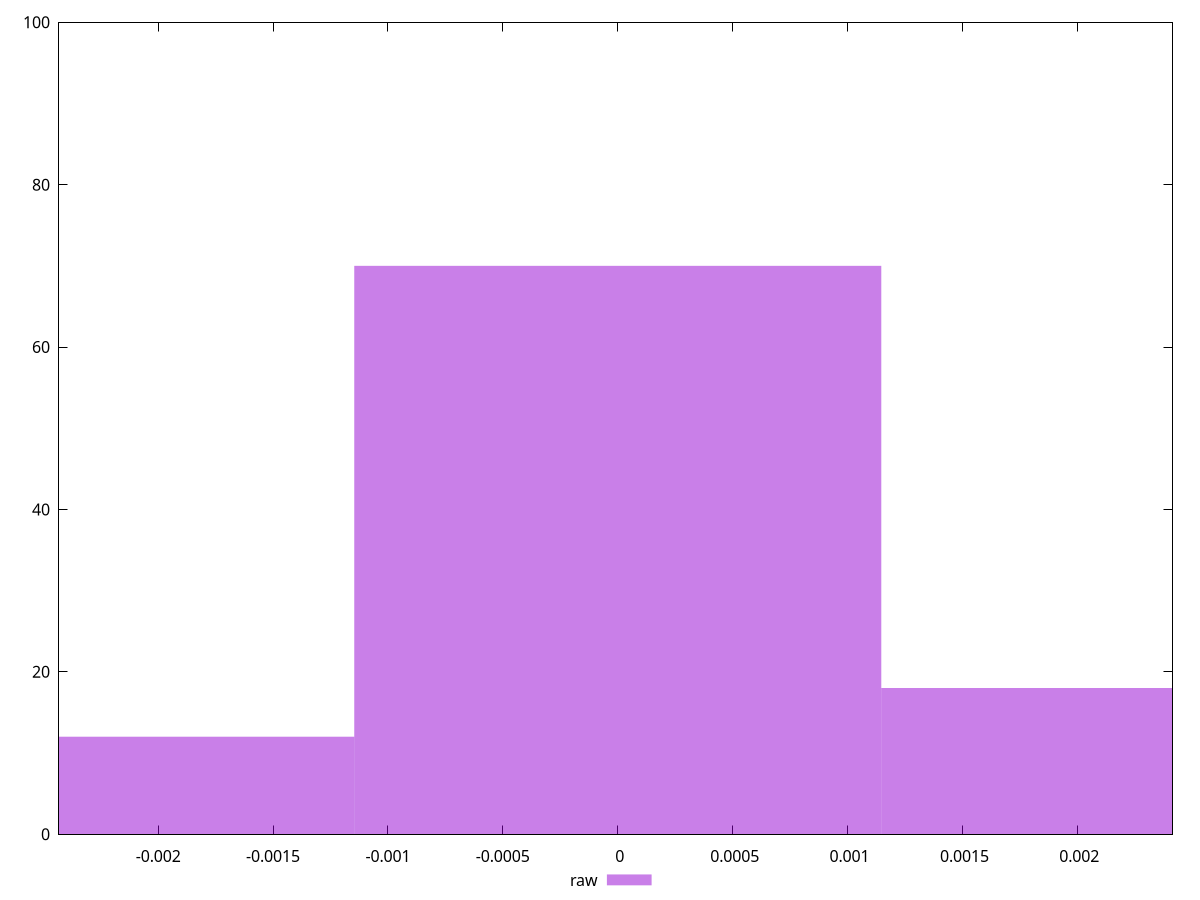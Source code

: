 reset

$raw <<EOF
0 70
0.0022934121537082353 18
-0.0022934121537082353 12
EOF

set key outside below
set boxwidth 0.0022934121537082353
set xrange [-0.0024315460696130863:0.002413939799943628]
set yrange [0:100]
set trange [0:100]
set style fill transparent solid 0.5 noborder
set terminal svg size 640, 490 enhanced background rgb 'white'
set output "report_00017_2021-02-10T15-08-03.406Z/meta/pScore-difference/samples/pages/raw/histogram.svg"

plot $raw title "raw" with boxes

reset
